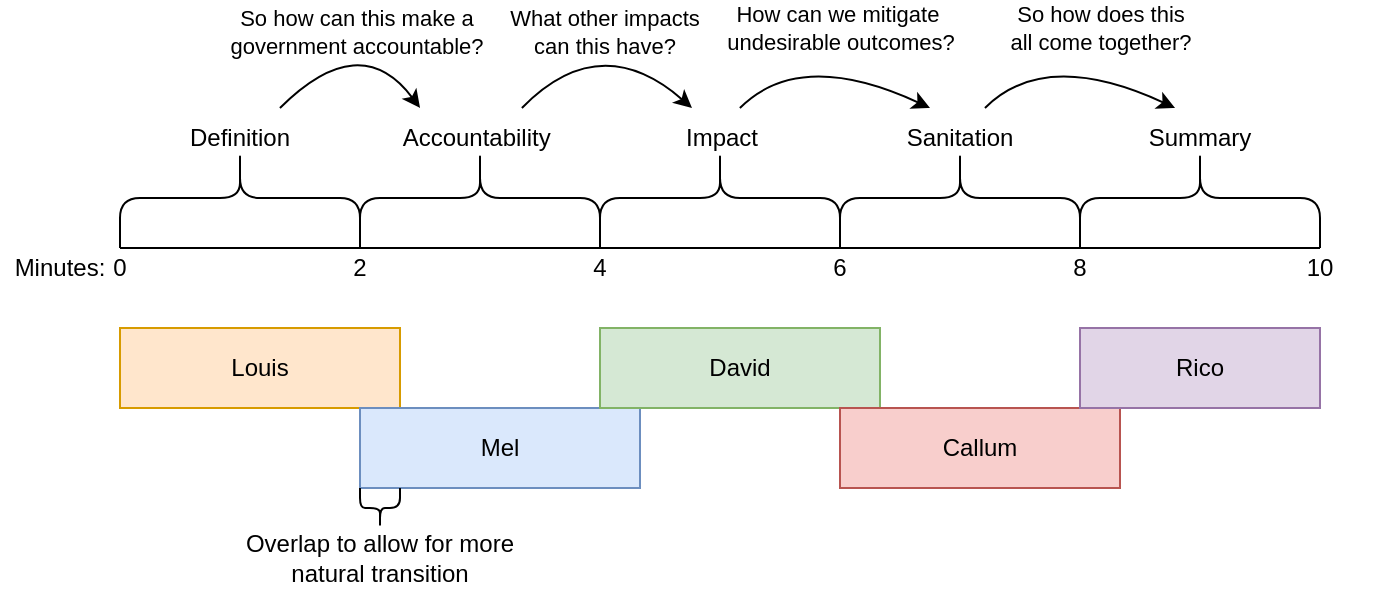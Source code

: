 <mxfile version="20.5.1" type="github">
  <diagram id="Hfp_nFBmrhLJfmmzOQYd" name="Page-1">
    <mxGraphModel dx="701" dy="653" grid="1" gridSize="10" guides="1" tooltips="1" connect="1" arrows="1" fold="1" page="1" pageScale="1" pageWidth="827" pageHeight="1169" math="0" shadow="0">
      <root>
        <mxCell id="0" />
        <mxCell id="1" parent="0" />
        <mxCell id="ri2petY9jx9FyZ6Wmgi--1" value="" style="endArrow=none;html=1;rounded=0;" parent="1" edge="1">
          <mxGeometry width="50" height="50" relative="1" as="geometry">
            <mxPoint x="120" y="280" as="sourcePoint" />
            <mxPoint x="720" y="280" as="targetPoint" />
          </mxGeometry>
        </mxCell>
        <mxCell id="ri2petY9jx9FyZ6Wmgi--3" value="0" style="text;html=1;strokeColor=none;fillColor=none;align=center;verticalAlign=middle;whiteSpace=wrap;rounded=0;" parent="1" vertex="1">
          <mxGeometry x="110" y="280" width="20" height="20" as="geometry" />
        </mxCell>
        <mxCell id="ri2petY9jx9FyZ6Wmgi--6" value="Definition" style="text;html=1;strokeColor=none;fillColor=none;align=center;verticalAlign=middle;whiteSpace=wrap;rounded=0;" parent="1" vertex="1">
          <mxGeometry x="150" y="210" width="60" height="30" as="geometry" />
        </mxCell>
        <mxCell id="ri2petY9jx9FyZ6Wmgi--10" value="Minutes:" style="text;html=1;strokeColor=none;fillColor=none;align=center;verticalAlign=middle;whiteSpace=wrap;rounded=0;" parent="1" vertex="1">
          <mxGeometry x="60" y="275" width="60" height="30" as="geometry" />
        </mxCell>
        <mxCell id="ri2petY9jx9FyZ6Wmgi--11" value="2" style="text;html=1;strokeColor=none;fillColor=none;align=center;verticalAlign=middle;whiteSpace=wrap;rounded=0;" parent="1" vertex="1">
          <mxGeometry x="210" y="275" width="60" height="30" as="geometry" />
        </mxCell>
        <mxCell id="ri2petY9jx9FyZ6Wmgi--13" value="4" style="text;html=1;strokeColor=none;fillColor=none;align=center;verticalAlign=middle;whiteSpace=wrap;rounded=0;" parent="1" vertex="1">
          <mxGeometry x="330" y="275" width="60" height="30" as="geometry" />
        </mxCell>
        <mxCell id="ri2petY9jx9FyZ6Wmgi--15" value="6" style="text;html=1;strokeColor=none;fillColor=none;align=center;verticalAlign=middle;whiteSpace=wrap;rounded=0;" parent="1" vertex="1">
          <mxGeometry x="450" y="275" width="60" height="30" as="geometry" />
        </mxCell>
        <mxCell id="ri2petY9jx9FyZ6Wmgi--16" value="8" style="text;html=1;strokeColor=none;fillColor=none;align=center;verticalAlign=middle;whiteSpace=wrap;rounded=0;" parent="1" vertex="1">
          <mxGeometry x="570" y="275" width="60" height="30" as="geometry" />
        </mxCell>
        <mxCell id="ri2petY9jx9FyZ6Wmgi--17" value="10" style="text;html=1;strokeColor=none;fillColor=none;align=center;verticalAlign=middle;whiteSpace=wrap;rounded=0;" parent="1" vertex="1">
          <mxGeometry x="690" y="275" width="60" height="30" as="geometry" />
        </mxCell>
        <mxCell id="ri2petY9jx9FyZ6Wmgi--20" value="Louis" style="rounded=0;whiteSpace=wrap;html=1;fillColor=#ffe6cc;strokeColor=#d79b00;" parent="1" vertex="1">
          <mxGeometry x="120" y="320" width="140" height="40" as="geometry" />
        </mxCell>
        <mxCell id="ri2petY9jx9FyZ6Wmgi--21" value="Mel" style="rounded=0;whiteSpace=wrap;html=1;fillColor=#dae8fc;strokeColor=#6c8ebf;" parent="1" vertex="1">
          <mxGeometry x="240" y="360" width="140" height="40" as="geometry" />
        </mxCell>
        <mxCell id="ri2petY9jx9FyZ6Wmgi--23" value="David" style="rounded=0;whiteSpace=wrap;html=1;fillColor=#d5e8d4;strokeColor=#82b366;" parent="1" vertex="1">
          <mxGeometry x="360" y="320" width="140" height="40" as="geometry" />
        </mxCell>
        <mxCell id="ri2petY9jx9FyZ6Wmgi--24" value="Callum" style="rounded=0;whiteSpace=wrap;html=1;fillColor=#f8cecc;strokeColor=#b85450;" parent="1" vertex="1">
          <mxGeometry x="480" y="360" width="140" height="40" as="geometry" />
        </mxCell>
        <mxCell id="ri2petY9jx9FyZ6Wmgi--25" value="Rico" style="rounded=0;whiteSpace=wrap;html=1;fillColor=#e1d5e7;strokeColor=#9673a6;" parent="1" vertex="1">
          <mxGeometry x="600" y="320" width="120" height="40" as="geometry" />
        </mxCell>
        <mxCell id="ri2petY9jx9FyZ6Wmgi--27" value="Accountability&amp;nbsp;" style="text;html=1;strokeColor=none;fillColor=none;align=center;verticalAlign=middle;whiteSpace=wrap;rounded=0;" parent="1" vertex="1">
          <mxGeometry x="255" y="210" width="90" height="30" as="geometry" />
        </mxCell>
        <mxCell id="ri2petY9jx9FyZ6Wmgi--28" value="" style="shape=curlyBracket;whiteSpace=wrap;html=1;rounded=1;direction=south;" parent="1" vertex="1">
          <mxGeometry x="120" y="230" width="120" height="50" as="geometry" />
        </mxCell>
        <mxCell id="ri2petY9jx9FyZ6Wmgi--29" value="" style="shape=curlyBracket;whiteSpace=wrap;html=1;rounded=1;direction=south;" parent="1" vertex="1">
          <mxGeometry x="240" y="230" width="120" height="50" as="geometry" />
        </mxCell>
        <mxCell id="ri2petY9jx9FyZ6Wmgi--30" value="" style="shape=curlyBracket;whiteSpace=wrap;html=1;rounded=1;direction=south;" parent="1" vertex="1">
          <mxGeometry x="360" y="230" width="120" height="50" as="geometry" />
        </mxCell>
        <mxCell id="ri2petY9jx9FyZ6Wmgi--31" value="Impact" style="text;html=1;strokeColor=none;fillColor=none;align=center;verticalAlign=middle;whiteSpace=wrap;rounded=0;" parent="1" vertex="1">
          <mxGeometry x="391" y="210" width="60" height="30" as="geometry" />
        </mxCell>
        <mxCell id="ri2petY9jx9FyZ6Wmgi--32" value="" style="shape=curlyBracket;whiteSpace=wrap;html=1;rounded=1;direction=south;" parent="1" vertex="1">
          <mxGeometry x="480" y="230" width="120" height="50" as="geometry" />
        </mxCell>
        <mxCell id="ri2petY9jx9FyZ6Wmgi--33" value="Sanitation" style="text;html=1;strokeColor=none;fillColor=none;align=center;verticalAlign=middle;whiteSpace=wrap;rounded=0;" parent="1" vertex="1">
          <mxGeometry x="510" y="210" width="60" height="30" as="geometry" />
        </mxCell>
        <mxCell id="ri2petY9jx9FyZ6Wmgi--34" value="" style="shape=curlyBracket;whiteSpace=wrap;html=1;rounded=1;direction=south;" parent="1" vertex="1">
          <mxGeometry x="600" y="230" width="120" height="50" as="geometry" />
        </mxCell>
        <mxCell id="Hngakcid7h4D51hFVWwR-1" value="Summary" style="text;html=1;strokeColor=none;fillColor=none;align=center;verticalAlign=middle;whiteSpace=wrap;rounded=0;" vertex="1" parent="1">
          <mxGeometry x="630" y="215" width="60" height="20" as="geometry" />
        </mxCell>
        <mxCell id="Hngakcid7h4D51hFVWwR-2" value="So how can this make a &lt;br&gt;government accountable?" style="endArrow=classic;html=1;entryX=0.167;entryY=0;entryDx=0;entryDy=0;entryPerimeter=0;exitX=0.833;exitY=0;exitDx=0;exitDy=0;exitPerimeter=0;curved=1;" edge="1" parent="1" source="ri2petY9jx9FyZ6Wmgi--6" target="ri2petY9jx9FyZ6Wmgi--27">
          <mxGeometry x="0.001" width="50" height="50" relative="1" as="geometry">
            <mxPoint x="220" y="200" as="sourcePoint" />
            <mxPoint x="220" y="190" as="targetPoint" />
            <Array as="points">
              <mxPoint x="240" y="170" />
            </Array>
            <mxPoint as="offset" />
          </mxGeometry>
        </mxCell>
        <mxCell id="Hngakcid7h4D51hFVWwR-3" value="What other impacts &lt;br&gt;can this have?" style="endArrow=classic;html=1;entryX=0.25;entryY=0;entryDx=0;entryDy=0;exitX=0.833;exitY=0;exitDx=0;exitDy=0;exitPerimeter=0;curved=1;" edge="1" parent="1" target="ri2petY9jx9FyZ6Wmgi--31">
          <mxGeometry width="50" height="50" relative="1" as="geometry">
            <mxPoint x="320.95" y="210" as="sourcePoint" />
            <mxPoint x="391" y="210" as="targetPoint" />
            <Array as="points">
              <mxPoint x="360" y="170" />
            </Array>
          </mxGeometry>
        </mxCell>
        <mxCell id="Hngakcid7h4D51hFVWwR-4" value="How can we mitigate&amp;nbsp;&lt;br&gt;undesirable outcomes?" style="endArrow=classic;html=1;entryX=0.25;entryY=0;entryDx=0;entryDy=0;exitX=0.833;exitY=0;exitDx=0;exitDy=0;exitPerimeter=0;curved=1;" edge="1" parent="1" target="ri2petY9jx9FyZ6Wmgi--33">
          <mxGeometry x="-0.006" y="17" width="50" height="50" relative="1" as="geometry">
            <mxPoint x="429.95" y="210" as="sourcePoint" />
            <mxPoint x="500" y="210" as="targetPoint" />
            <Array as="points">
              <mxPoint x="459.97" y="180" />
            </Array>
            <mxPoint as="offset" />
          </mxGeometry>
        </mxCell>
        <mxCell id="Hngakcid7h4D51hFVWwR-6" value="So how does this &lt;br&gt;all come together?" style="endArrow=classic;html=1;entryX=0.25;entryY=0;entryDx=0;entryDy=0;exitX=0.833;exitY=0;exitDx=0;exitDy=0;exitPerimeter=0;curved=1;" edge="1" parent="1">
          <mxGeometry x="0.109" y="21" width="50" height="50" relative="1" as="geometry">
            <mxPoint x="552.48" y="210" as="sourcePoint" />
            <mxPoint x="647.53" y="210" as="targetPoint" />
            <Array as="points">
              <mxPoint x="582.5" y="180" />
            </Array>
            <mxPoint as="offset" />
          </mxGeometry>
        </mxCell>
        <mxCell id="Hngakcid7h4D51hFVWwR-10" value="" style="shape=curlyBracket;whiteSpace=wrap;html=1;rounded=1;flipH=1;size=0.5;direction=north;" vertex="1" parent="1">
          <mxGeometry x="240" y="400" width="20" height="20" as="geometry" />
        </mxCell>
        <mxCell id="Hngakcid7h4D51hFVWwR-12" value="Overlap to allow for more natural transition" style="text;html=1;strokeColor=none;fillColor=none;align=center;verticalAlign=middle;whiteSpace=wrap;rounded=0;" vertex="1" parent="1">
          <mxGeometry x="180" y="420" width="140" height="30" as="geometry" />
        </mxCell>
      </root>
    </mxGraphModel>
  </diagram>
</mxfile>
